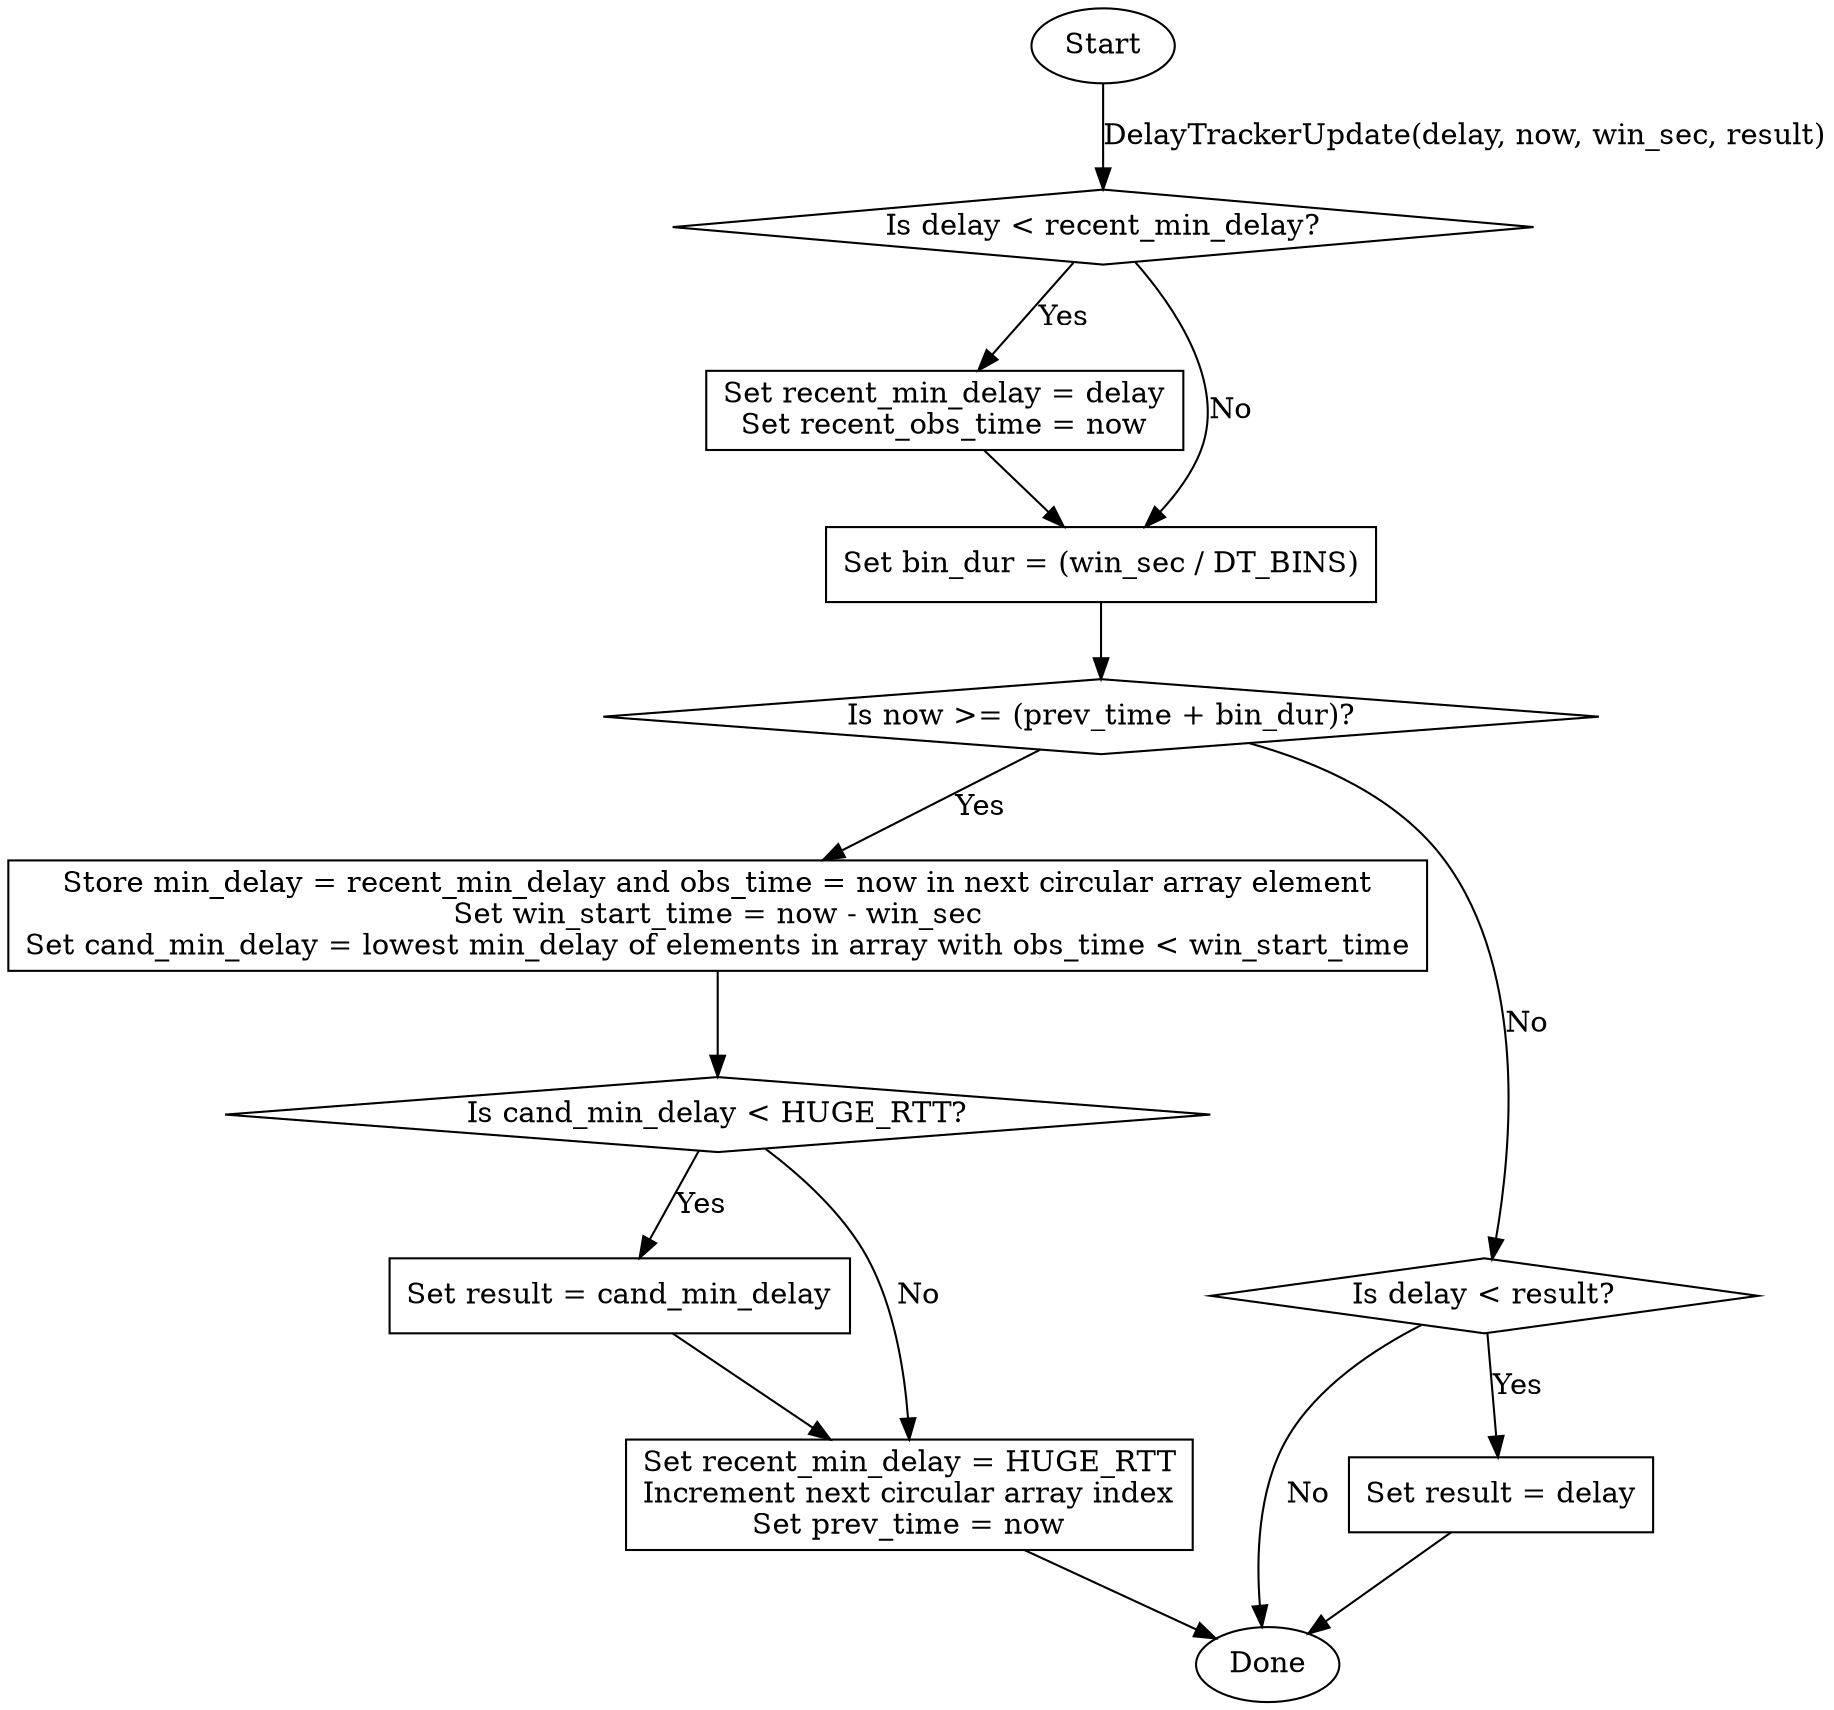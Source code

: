 digraph sliq_copa3_delaytracketupdate {
    strt [ shape = ellipse, label = "Start" ];
    done [ shape = ellipse, label = "Done" ];
    blk1 [ shape = box,     label = "Set recent_min_delay = delay\nSet recent_obs_time = now" ];
    blk2 [ shape = box,     label = "Set bin_dur = (win_sec / DT_BINS)" ];
    blk3 [ shape = box,     label = "Store min_delay = recent_min_delay and obs_time = now in next circular array element\nSet win_start_time = now - win_sec\nSet cand_min_delay = lowest min_delay of elements in array with obs_time < win_start_time" ];
    blk4 [ shape = box,     label = "Set result = cand_min_delay" ];
    blk5 [ shape = box,     label = "Set recent_min_delay = HUGE_RTT\nIncrement next circular array index\nSet prev_time = now" ];
    blk6 [ shape = box,     label = "Set result = delay" ];
    dsc1 [ shape = diamond, label = "Is delay < recent_min_delay?" ];
    dsc2 [ shape = diamond, label = "Is now >= (prev_time + bin_dur)?" ];
    dsc3 [ shape = diamond, label = "Is cand_min_delay < HUGE_RTT?" ];
    dsc4 [ shape = diamond, label = "Is delay < result?" ];

    strt -> dsc1 [ label = "DelayTrackerUpdate(delay, now, win_sec, result)" ];
    dsc1 -> blk1 [ label = "Yes" ];
    dsc1 -> blk2 [ label = "No" ];
    blk1 -> blk2;
    blk2 -> dsc2;
    dsc2 -> blk3 [ label = "Yes" ];
    dsc2 -> dsc4 [ label = "No" ];
    blk3 -> dsc3;
    dsc3 -> blk4 [ label = "Yes" ];
    dsc3 -> blk5 [ label = "No" ];
    blk4 -> blk5;
    blk5 -> done;
    dsc4 -> blk6 [ label = "Yes" ];
    dsc4 -> done [ label = "No" ];
    blk6 -> done;
}
